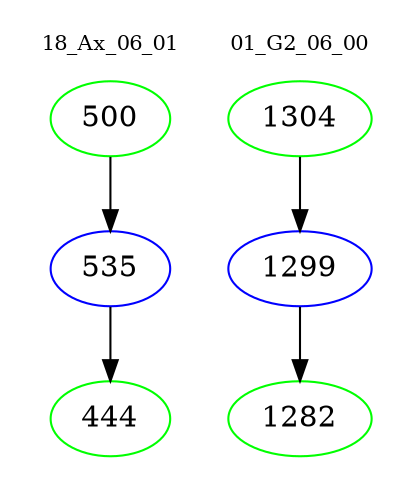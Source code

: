 digraph{
subgraph cluster_0 {
color = white
label = "18_Ax_06_01";
fontsize=10;
T0_500 [label="500", color="green"]
T0_500 -> T0_535 [color="black"]
T0_535 [label="535", color="blue"]
T0_535 -> T0_444 [color="black"]
T0_444 [label="444", color="green"]
}
subgraph cluster_1 {
color = white
label = "01_G2_06_00";
fontsize=10;
T1_1304 [label="1304", color="green"]
T1_1304 -> T1_1299 [color="black"]
T1_1299 [label="1299", color="blue"]
T1_1299 -> T1_1282 [color="black"]
T1_1282 [label="1282", color="green"]
}
}
